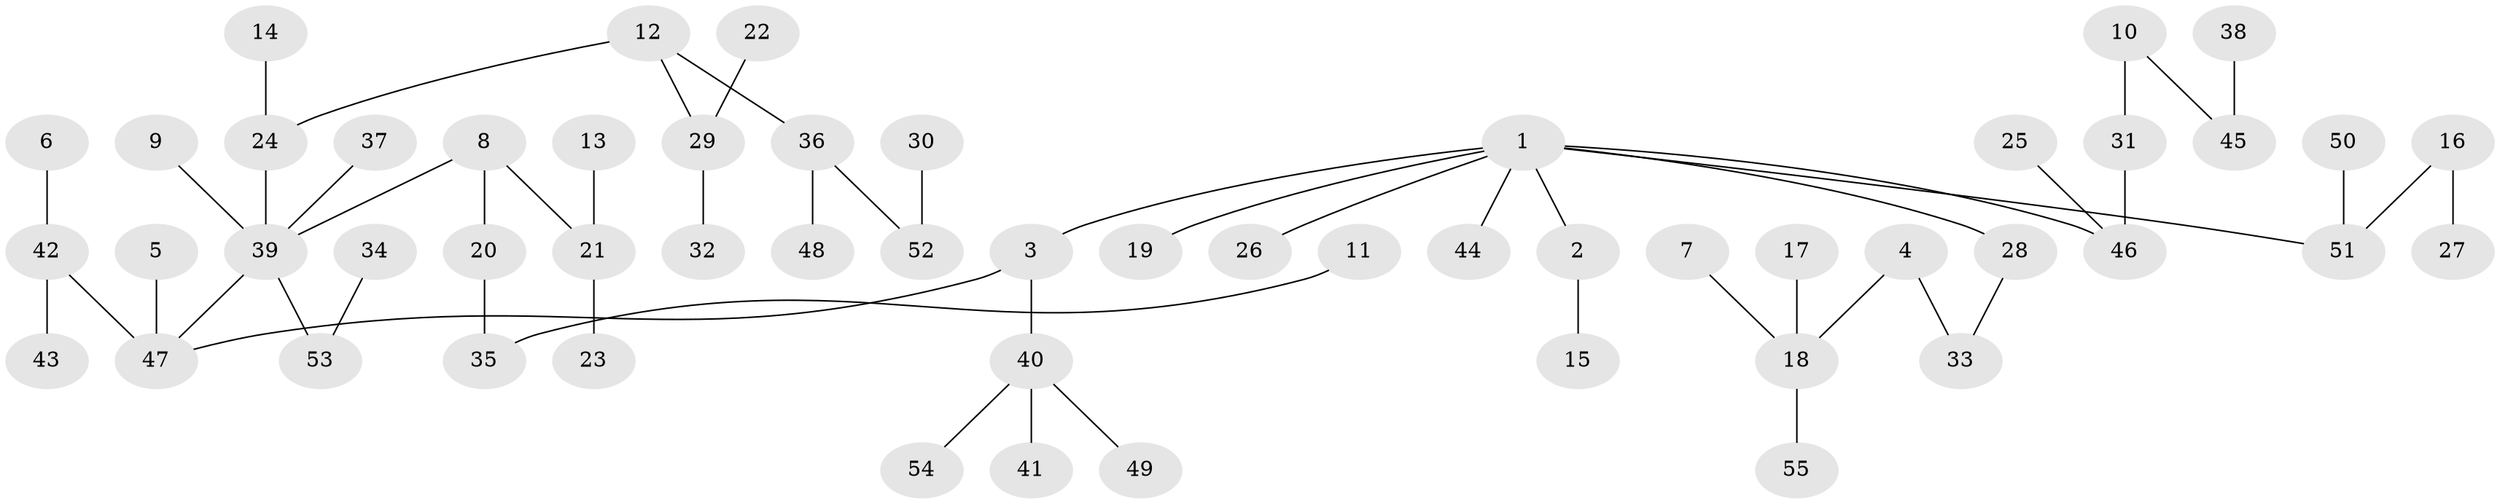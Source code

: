 // original degree distribution, {5: 0.045454545454545456, 6: 0.01818181818181818, 4: 0.09090909090909091, 3: 0.10909090909090909, 1: 0.5181818181818182, 2: 0.21818181818181817}
// Generated by graph-tools (version 1.1) at 2025/26/03/09/25 03:26:23]
// undirected, 55 vertices, 54 edges
graph export_dot {
graph [start="1"]
  node [color=gray90,style=filled];
  1;
  2;
  3;
  4;
  5;
  6;
  7;
  8;
  9;
  10;
  11;
  12;
  13;
  14;
  15;
  16;
  17;
  18;
  19;
  20;
  21;
  22;
  23;
  24;
  25;
  26;
  27;
  28;
  29;
  30;
  31;
  32;
  33;
  34;
  35;
  36;
  37;
  38;
  39;
  40;
  41;
  42;
  43;
  44;
  45;
  46;
  47;
  48;
  49;
  50;
  51;
  52;
  53;
  54;
  55;
  1 -- 2 [weight=1.0];
  1 -- 3 [weight=1.0];
  1 -- 19 [weight=1.0];
  1 -- 26 [weight=1.0];
  1 -- 28 [weight=1.0];
  1 -- 44 [weight=1.0];
  1 -- 46 [weight=1.0];
  1 -- 51 [weight=1.0];
  2 -- 15 [weight=1.0];
  3 -- 40 [weight=1.0];
  3 -- 47 [weight=1.0];
  4 -- 18 [weight=1.0];
  4 -- 33 [weight=1.0];
  5 -- 47 [weight=1.0];
  6 -- 42 [weight=1.0];
  7 -- 18 [weight=1.0];
  8 -- 20 [weight=1.0];
  8 -- 21 [weight=1.0];
  8 -- 39 [weight=1.0];
  9 -- 39 [weight=1.0];
  10 -- 31 [weight=1.0];
  10 -- 45 [weight=1.0];
  11 -- 35 [weight=1.0];
  12 -- 24 [weight=1.0];
  12 -- 29 [weight=1.0];
  12 -- 36 [weight=1.0];
  13 -- 21 [weight=1.0];
  14 -- 24 [weight=1.0];
  16 -- 27 [weight=1.0];
  16 -- 51 [weight=1.0];
  17 -- 18 [weight=1.0];
  18 -- 55 [weight=1.0];
  20 -- 35 [weight=1.0];
  21 -- 23 [weight=1.0];
  22 -- 29 [weight=1.0];
  24 -- 39 [weight=1.0];
  25 -- 46 [weight=1.0];
  28 -- 33 [weight=1.0];
  29 -- 32 [weight=1.0];
  30 -- 52 [weight=1.0];
  31 -- 46 [weight=1.0];
  34 -- 53 [weight=1.0];
  36 -- 48 [weight=1.0];
  36 -- 52 [weight=1.0];
  37 -- 39 [weight=1.0];
  38 -- 45 [weight=1.0];
  39 -- 47 [weight=1.0];
  39 -- 53 [weight=1.0];
  40 -- 41 [weight=1.0];
  40 -- 49 [weight=1.0];
  40 -- 54 [weight=1.0];
  42 -- 43 [weight=1.0];
  42 -- 47 [weight=1.0];
  50 -- 51 [weight=1.0];
}
